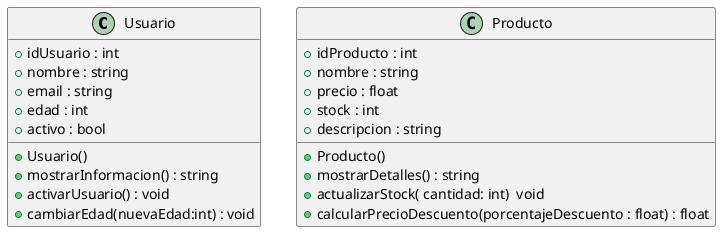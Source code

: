 @startuml ejercicio2
class Usuario{
    + idUsuario : int
    + nombre : string
    + email : string
    + edad : int
    + activo : bool

    + Usuario()
    + mostrarInformacion() : string
    + activarUsuario() : void
    + cambiarEdad(nuevaEdad:int) : void

}

class Producto{
    + idProducto : int
    + nombre : string 
    + precio : float
    + stock : int
    + descripcion : string

    + Producto()
    + mostrarDetalles() : string
    + actualizarStock( cantidad: int)  void
    + calcularPrecioDescuento(porcentajeDescuento : float) : float

}

 
@enduml